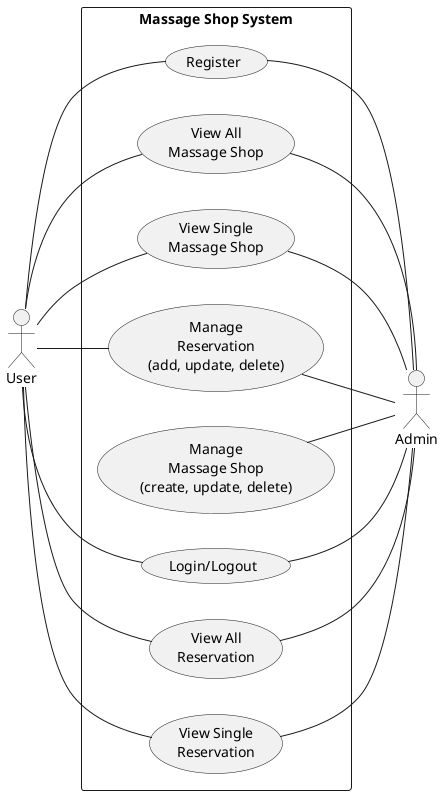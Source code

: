 @startuml
left to right direction
actor "User" as user

rectangle "Massage Shop System" {
    usecase "Register" as register
    usecase "View All\nMassage Shop" as viewAllMassageShop
    usecase "View Single\nMassage Shop" as viewSingleMassageShop
    usecase "Manage\nReservation\n(add, update, delete)" as manageReservation
    usecase "Manage\nMassage Shop\n(create, update, delete)" as manageMassageShop
    usecase "Login/Logout" as logInLogOut
    usecase "View All\nReservation" as viewAllReservation
    usecase "View Single\nReservation" as viewSingleReservation
}

user -- register
user -- viewAllMassageShop
user -- manageReservation
user -- logInLogOut
user -- viewSingleMassageShop
user -- viewAllReservation
user -- viewSingleReservation

actor "Admin" as admin 
register -- admin
manageMassageShop -- admin
manageReservation -- admin
logInLogOut -- admin
viewAllMassageShop -- admin
viewSingleMassageShop -- admin
viewAllReservation -- admin
viewSingleReservation -- admin

@enduml
